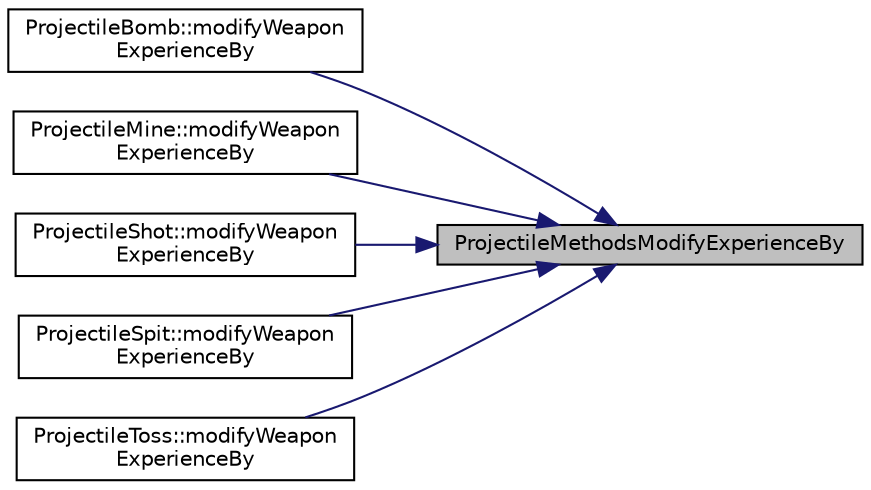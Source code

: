 digraph "ProjectileMethodsModifyExperienceBy"
{
 // LATEX_PDF_SIZE
  edge [fontname="Helvetica",fontsize="10",labelfontname="Helvetica",labelfontsize="10"];
  node [fontname="Helvetica",fontsize="10",shape=record];
  rankdir="RL";
  Node1 [label="ProjectileMethodsModifyExperienceBy",height=0.2,width=0.4,color="black", fillcolor="grey75", style="filled", fontcolor="black",tooltip=" "];
  Node1 -> Node2 [dir="back",color="midnightblue",fontsize="10",style="solid",fontname="Helvetica"];
  Node2 [label="ProjectileBomb::modifyWeapon\lExperienceBy",height=0.2,width=0.4,color="black", fillcolor="white", style="filled",URL="$class_projectile_bomb.html#a799e67155a991c5a2004fa99aedfba2f",tooltip=" "];
  Node1 -> Node3 [dir="back",color="midnightblue",fontsize="10",style="solid",fontname="Helvetica"];
  Node3 [label="ProjectileMine::modifyWeapon\lExperienceBy",height=0.2,width=0.4,color="black", fillcolor="white", style="filled",URL="$class_projectile_mine.html#ad1540d0769243356f5bdc47eb64f534c",tooltip=" "];
  Node1 -> Node4 [dir="back",color="midnightblue",fontsize="10",style="solid",fontname="Helvetica"];
  Node4 [label="ProjectileShot::modifyWeapon\lExperienceBy",height=0.2,width=0.4,color="black", fillcolor="white", style="filled",URL="$class_projectile_shot.html#a1b1dd0cd4272550d21b31dfc9fe93e60",tooltip=" "];
  Node1 -> Node5 [dir="back",color="midnightblue",fontsize="10",style="solid",fontname="Helvetica"];
  Node5 [label="ProjectileSpit::modifyWeapon\lExperienceBy",height=0.2,width=0.4,color="black", fillcolor="white", style="filled",URL="$class_projectile_spit.html#a5ce5c3465fd092ddb9b9e62ec6ec8252",tooltip=" "];
  Node1 -> Node6 [dir="back",color="midnightblue",fontsize="10",style="solid",fontname="Helvetica"];
  Node6 [label="ProjectileToss::modifyWeapon\lExperienceBy",height=0.2,width=0.4,color="black", fillcolor="white", style="filled",URL="$class_projectile_toss.html#a5a57f3ba505782b2aeba9086ba4db877",tooltip=" "];
}
